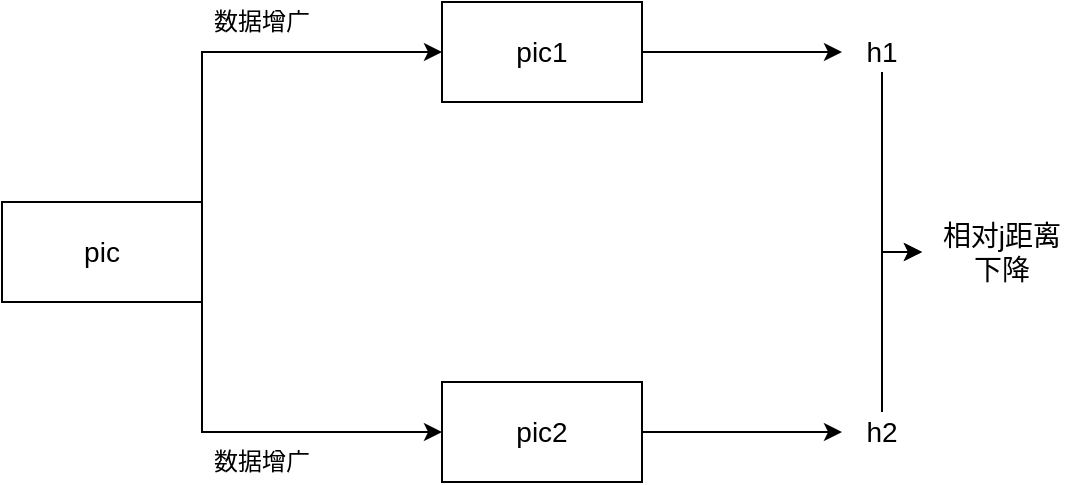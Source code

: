 <mxfile version="14.6.5" type="device"><diagram id="205GP-2qUp1thJYbmHid" name="第 1 页"><mxGraphModel dx="1103" dy="701" grid="1" gridSize="10" guides="1" tooltips="1" connect="1" arrows="1" fold="1" page="1" pageScale="1" pageWidth="827" pageHeight="1169" math="0" shadow="0"><root><mxCell id="0"/><mxCell id="1" parent="0"/><mxCell id="reQet_QF9FvVjhzAygZZ-4" style="edgeStyle=orthogonalEdgeStyle;rounded=0;orthogonalLoop=1;jettySize=auto;html=1;exitX=1;exitY=0;exitDx=0;exitDy=0;entryX=0;entryY=0.5;entryDx=0;entryDy=0;" edge="1" parent="1" source="reQet_QF9FvVjhzAygZZ-1" target="reQet_QF9FvVjhzAygZZ-2"><mxGeometry relative="1" as="geometry"/></mxCell><mxCell id="reQet_QF9FvVjhzAygZZ-5" style="edgeStyle=orthogonalEdgeStyle;rounded=0;orthogonalLoop=1;jettySize=auto;html=1;exitX=1;exitY=1;exitDx=0;exitDy=0;entryX=0;entryY=0.5;entryDx=0;entryDy=0;" edge="1" parent="1" source="reQet_QF9FvVjhzAygZZ-1" target="reQet_QF9FvVjhzAygZZ-3"><mxGeometry relative="1" as="geometry"/></mxCell><mxCell id="reQet_QF9FvVjhzAygZZ-1" value="&lt;font style=&quot;font-size: 14px&quot;&gt;pic&lt;/font&gt;" style="rounded=0;whiteSpace=wrap;html=1;" vertex="1" parent="1"><mxGeometry x="110" y="150" width="100" height="50" as="geometry"/></mxCell><mxCell id="reQet_QF9FvVjhzAygZZ-11" style="edgeStyle=orthogonalEdgeStyle;rounded=0;orthogonalLoop=1;jettySize=auto;html=1;exitX=1;exitY=0.5;exitDx=0;exitDy=0;entryX=0;entryY=0.5;entryDx=0;entryDy=0;" edge="1" parent="1" source="reQet_QF9FvVjhzAygZZ-2" target="reQet_QF9FvVjhzAygZZ-9"><mxGeometry relative="1" as="geometry"/></mxCell><mxCell id="reQet_QF9FvVjhzAygZZ-2" value="&lt;font style=&quot;font-size: 14px&quot;&gt;pic1&lt;/font&gt;" style="rounded=0;whiteSpace=wrap;html=1;" vertex="1" parent="1"><mxGeometry x="330" y="50" width="100" height="50" as="geometry"/></mxCell><mxCell id="reQet_QF9FvVjhzAygZZ-12" style="edgeStyle=orthogonalEdgeStyle;rounded=0;orthogonalLoop=1;jettySize=auto;html=1;exitX=1;exitY=0.5;exitDx=0;exitDy=0;entryX=0;entryY=0.5;entryDx=0;entryDy=0;" edge="1" parent="1" source="reQet_QF9FvVjhzAygZZ-3" target="reQet_QF9FvVjhzAygZZ-10"><mxGeometry relative="1" as="geometry"/></mxCell><mxCell id="reQet_QF9FvVjhzAygZZ-3" value="&lt;font style=&quot;font-size: 14px&quot;&gt;pic2&lt;/font&gt;" style="rounded=0;whiteSpace=wrap;html=1;" vertex="1" parent="1"><mxGeometry x="330" y="240" width="100" height="50" as="geometry"/></mxCell><mxCell id="reQet_QF9FvVjhzAygZZ-6" value="数据增广" style="text;html=1;strokeColor=none;fillColor=none;align=center;verticalAlign=middle;whiteSpace=wrap;rounded=0;" vertex="1" parent="1"><mxGeometry x="210" y="50" width="60" height="20" as="geometry"/></mxCell><mxCell id="reQet_QF9FvVjhzAygZZ-7" value="数据增广" style="text;html=1;strokeColor=none;fillColor=none;align=center;verticalAlign=middle;whiteSpace=wrap;rounded=0;" vertex="1" parent="1"><mxGeometry x="210" y="270" width="60" height="20" as="geometry"/></mxCell><mxCell id="reQet_QF9FvVjhzAygZZ-14" style="edgeStyle=orthogonalEdgeStyle;rounded=0;orthogonalLoop=1;jettySize=auto;html=1;exitX=0.5;exitY=1;exitDx=0;exitDy=0;entryX=0;entryY=0.5;entryDx=0;entryDy=0;" edge="1" parent="1" source="reQet_QF9FvVjhzAygZZ-9" target="reQet_QF9FvVjhzAygZZ-16"><mxGeometry relative="1" as="geometry"><mxPoint x="550" y="150" as="targetPoint"/></mxGeometry></mxCell><mxCell id="reQet_QF9FvVjhzAygZZ-9" value="&lt;font style=&quot;font-size: 14px&quot;&gt;h1&lt;/font&gt;" style="text;html=1;strokeColor=none;fillColor=none;align=center;verticalAlign=middle;whiteSpace=wrap;rounded=0;" vertex="1" parent="1"><mxGeometry x="530" y="65" width="40" height="20" as="geometry"/></mxCell><mxCell id="reQet_QF9FvVjhzAygZZ-15" style="edgeStyle=orthogonalEdgeStyle;rounded=0;orthogonalLoop=1;jettySize=auto;html=1;exitX=0.5;exitY=0;exitDx=0;exitDy=0;entryX=0;entryY=0.5;entryDx=0;entryDy=0;" edge="1" parent="1" source="reQet_QF9FvVjhzAygZZ-10" target="reQet_QF9FvVjhzAygZZ-16"><mxGeometry relative="1" as="geometry"><mxPoint x="550" y="190" as="targetPoint"/></mxGeometry></mxCell><mxCell id="reQet_QF9FvVjhzAygZZ-10" value="&lt;font style=&quot;font-size: 14px&quot;&gt;h2&lt;/font&gt;" style="text;html=1;strokeColor=none;fillColor=none;align=center;verticalAlign=middle;whiteSpace=wrap;rounded=0;" vertex="1" parent="1"><mxGeometry x="530" y="255" width="40" height="20" as="geometry"/></mxCell><mxCell id="reQet_QF9FvVjhzAygZZ-16" value="&lt;font style=&quot;font-size: 14px&quot;&gt;相对j距离 &lt;br&gt;下降&lt;/font&gt;" style="text;html=1;strokeColor=none;fillColor=none;align=center;verticalAlign=middle;whiteSpace=wrap;rounded=0;" vertex="1" parent="1"><mxGeometry x="570" y="165" width="80" height="20" as="geometry"/></mxCell></root></mxGraphModel></diagram></mxfile>